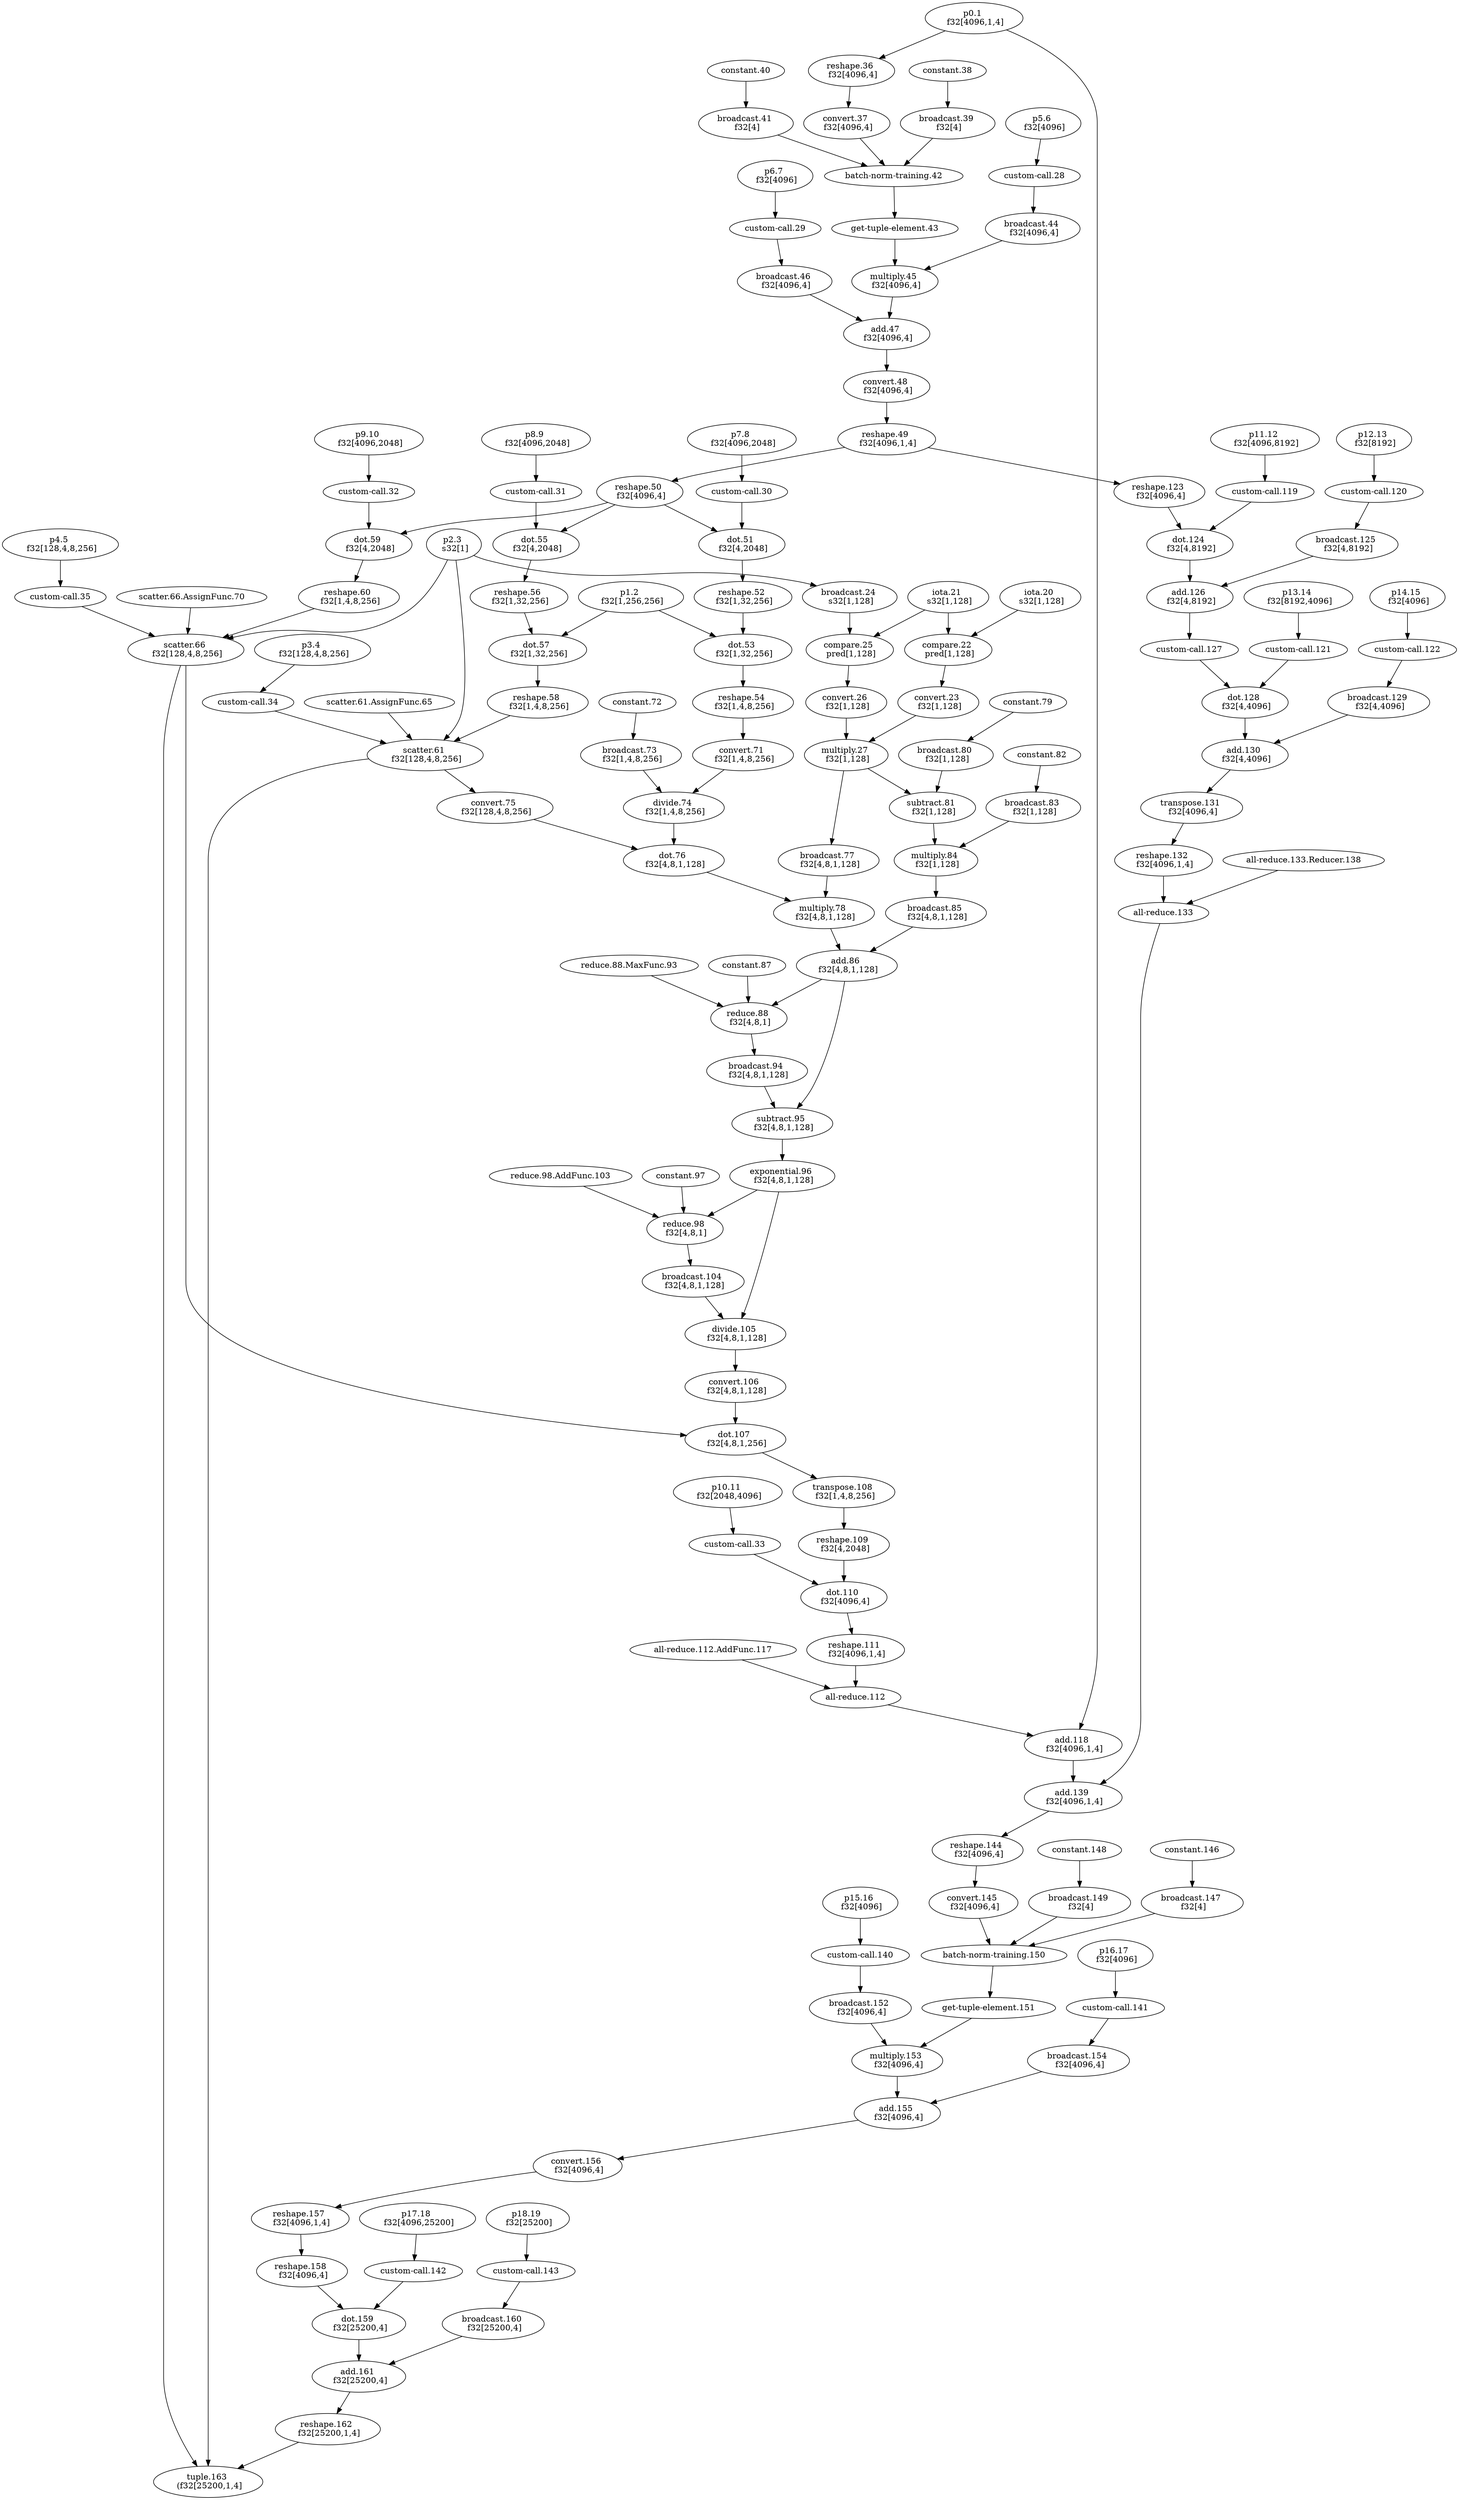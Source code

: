 digraph HloModule {
	"p17.18" [label="p17.18 \n f32[4096,25200]"];
	"p0.1" [label="p0.1 \n f32[4096,1,4]"];
	"reshape.36" [label="reshape.36 \n f32[4096,4]"];
	"convert.37" [label="convert.37 \n f32[4096,4]"];
	"broadcast.39" [label="broadcast.39 \n f32[4]"];
	"broadcast.41" [label="broadcast.41 \n f32[4]"];
	"p5.6" [label="p5.6 \n f32[4096]"];
	"broadcast.44" [label="broadcast.44 \n f32[4096,4]"];
	"multiply.45" [label="multiply.45 \n f32[4096,4]"];
	"p6.7" [label="p6.7 \n f32[4096]"];
	"broadcast.46" [label="broadcast.46 \n f32[4096,4]"];
	"add.47" [label="add.47 \n f32[4096,4]"];
	"convert.48" [label="convert.48 \n f32[4096,4]"];
	"reshape.49" [label="reshape.49 \n f32[4096,1,4]"];
	"reshape.123" [label="reshape.123 \n f32[4096,4]"];
	"p11.12" [label="p11.12 \n f32[4096,8192]"];
	"dot.124" [label="dot.124 \n f32[4,8192]"];
	"p12.13" [label="p12.13 \n f32[8192]"];
	"broadcast.125" [label="broadcast.125 \n f32[4,8192]"];
	"add.126" [label="add.126 \n f32[4,8192]"];
	"p13.14" [label="p13.14 \n f32[8192,4096]"];
	"dot.128" [label="dot.128 \n f32[4,4096]"];
	"p14.15" [label="p14.15 \n f32[4096]"];
	"broadcast.129" [label="broadcast.129 \n f32[4,4096]"];
	"add.130" [label="add.130 \n f32[4,4096]"];
	"transpose.131" [label="transpose.131 \n f32[4096,4]"];
	"reshape.132" [label="reshape.132 \n f32[4096,1,4]"];
	"p10.11" [label="p10.11 \n f32[2048,4096]"];
	"reshape.50" [label="reshape.50 \n f32[4096,4]"];
	"p7.8" [label="p7.8 \n f32[4096,2048]"];
	"dot.51" [label="dot.51 \n f32[4,2048]"];
	"reshape.52" [label="reshape.52 \n f32[1,32,256]"];
	"p1.2" [label="p1.2 \n f32[1,256,256]"];
	"dot.53" [label="dot.53 \n f32[1,32,256]"];
	"reshape.54" [label="reshape.54 \n f32[1,4,8,256]"];
	"convert.71" [label="convert.71 \n f32[1,4,8,256]"];
	"broadcast.73" [label="broadcast.73 \n f32[1,4,8,256]"];
	"divide.74" [label="divide.74 \n f32[1,4,8,256]"];
	"p3.4" [label="p3.4 \n f32[128,4,8,256]"];
	"p2.3" [label="p2.3 \n s32[1]"];
	"p8.9" [label="p8.9 \n f32[4096,2048]"];
	"dot.55" [label="dot.55 \n f32[4,2048]"];
	"reshape.56" [label="reshape.56 \n f32[1,32,256]"];
	"dot.57" [label="dot.57 \n f32[1,32,256]"];
	"reshape.58" [label="reshape.58 \n f32[1,4,8,256]"];
	"scatter.61" [label="scatter.61 \n f32[128,4,8,256]"];
	"convert.75" [label="convert.75 \n f32[128,4,8,256]"];
	"dot.76" [label="dot.76 \n f32[4,8,1,128]"];
	"iota.21" [label="iota.21 \n s32[1,128]"];
	"broadcast.24" [label="broadcast.24 \n s32[1,128]"];
	"compare.25" [label="compare.25 \n pred[1,128]"];
	"convert.26" [label="convert.26 \n f32[1,128]"];
	"iota.20" [label="iota.20 \n s32[1,128]"];
	"compare.22" [label="compare.22 \n pred[1,128]"];
	"convert.23" [label="convert.23 \n f32[1,128]"];
	"multiply.27" [label="multiply.27 \n f32[1,128]"];
	"broadcast.77" [label="broadcast.77 \n f32[4,8,1,128]"];
	"multiply.78" [label="multiply.78 \n f32[4,8,1,128]"];
	"broadcast.80" [label="broadcast.80 \n f32[1,128]"];
	"subtract.81" [label="subtract.81 \n f32[1,128]"];
	"broadcast.83" [label="broadcast.83 \n f32[1,128]"];
	"multiply.84" [label="multiply.84 \n f32[1,128]"];
	"broadcast.85" [label="broadcast.85 \n f32[4,8,1,128]"];
	"add.86" [label="add.86 \n f32[4,8,1,128]"];
	"reduce.88" [label="reduce.88 \n f32[4,8,1]"];
	"broadcast.94" [label="broadcast.94 \n f32[4,8,1,128]"];
	"subtract.95" [label="subtract.95 \n f32[4,8,1,128]"];
	"exponential.96" [label="exponential.96 \n f32[4,8,1,128]"];
	"reduce.98" [label="reduce.98 \n f32[4,8,1]"];
	"broadcast.104" [label="broadcast.104 \n f32[4,8,1,128]"];
	"divide.105" [label="divide.105 \n f32[4,8,1,128]"];
	"convert.106" [label="convert.106 \n f32[4,8,1,128]"];
	"p4.5" [label="p4.5 \n f32[128,4,8,256]"];
	"p9.10" [label="p9.10 \n f32[4096,2048]"];
	"dot.59" [label="dot.59 \n f32[4,2048]"];
	"reshape.60" [label="reshape.60 \n f32[1,4,8,256]"];
	"scatter.66" [label="scatter.66 \n f32[128,4,8,256]"];
	"dot.107" [label="dot.107 \n f32[4,8,1,256]"];
	"transpose.108" [label="transpose.108 \n f32[1,4,8,256]"];
	"reshape.109" [label="reshape.109 \n f32[4,2048]"];
	"dot.110" [label="dot.110 \n f32[4096,4]"];
	"reshape.111" [label="reshape.111 \n f32[4096,1,4]"];
	"add.118" [label="add.118 \n f32[4096,1,4]"];
	"add.139" [label="add.139 \n f32[4096,1,4]"];
	"reshape.144" [label="reshape.144 \n f32[4096,4]"];
	"convert.145" [label="convert.145 \n f32[4096,4]"];
	"broadcast.147" [label="broadcast.147 \n f32[4]"];
	"broadcast.149" [label="broadcast.149 \n f32[4]"];
	"p15.16" [label="p15.16 \n f32[4096]"];
	"broadcast.152" [label="broadcast.152 \n f32[4096,4]"];
	"multiply.153" [label="multiply.153 \n f32[4096,4]"];
	"p16.17" [label="p16.17 \n f32[4096]"];
	"broadcast.154" [label="broadcast.154 \n f32[4096,4]"];
	"add.155" [label="add.155 \n f32[4096,4]"];
	"convert.156" [label="convert.156 \n f32[4096,4]"];
	"reshape.157" [label="reshape.157 \n f32[4096,1,4]"];
	"reshape.158" [label="reshape.158 \n f32[4096,4]"];
	"dot.159" [label="dot.159 \n f32[25200,4]"];
	"p18.19" [label="p18.19 \n f32[25200]"];
	"broadcast.160" [label="broadcast.160 \n f32[25200,4]"];
	"add.161" [label="add.161 \n f32[25200,4]"];
	"reshape.162" [label="reshape.162 \n f32[25200,1,4]"];
	"tuple.163" [label="tuple.163 \n (f32[25200,1,4]"]; 
 	"p17.18" -> "custom-call.142";
	"p0.1" -> "reshape.36";
	"reshape.36" -> "convert.37";
	"constant.38" -> "broadcast.39";
	"constant.40" -> "broadcast.41";
	"convert.37" -> "batch-norm-training.42";
	"broadcast.39" -> "batch-norm-training.42";
	"broadcast.41" -> "batch-norm-training.42";
	"batch-norm-training.42" -> "get-tuple-element.43";
	"p5.6" -> "custom-call.28";
	"custom-call.28" -> "broadcast.44";
	"get-tuple-element.43" -> "multiply.45";
	"broadcast.44" -> "multiply.45";
	"p6.7" -> "custom-call.29";
	"custom-call.29" -> "broadcast.46";
	"multiply.45" -> "add.47";
	"broadcast.46" -> "add.47";
	"add.47" -> "convert.48";
	"convert.48" -> "reshape.49";
	"reshape.49" -> "reshape.123";
	"p11.12" -> "custom-call.119";
	"reshape.123" -> "dot.124";
	"custom-call.119" -> "dot.124";
	"p12.13" -> "custom-call.120";
	"custom-call.120" -> "broadcast.125";
	"dot.124" -> "add.126";
	"broadcast.125" -> "add.126";
	"add.126" -> "custom-call.127";
	"p13.14" -> "custom-call.121";
	"custom-call.127" -> "dot.128";
	"custom-call.121" -> "dot.128";
	"p14.15" -> "custom-call.122";
	"custom-call.122" -> "broadcast.129";
	"dot.128" -> "add.130";
	"broadcast.129" -> "add.130";
	"add.130" -> "transpose.131";
	"transpose.131" -> "reshape.132";
	"reshape.132" -> "all-reduce.133";
	"all-reduce.133.Reducer.138" -> "all-reduce.133";
	"p10.11" -> "custom-call.33";
	"reshape.49" -> "reshape.50";
	"p7.8" -> "custom-call.30";
	"reshape.50" -> "dot.51";
	"custom-call.30" -> "dot.51";
	"dot.51" -> "reshape.52";
	"reshape.52" -> "dot.53";
	"p1.2" -> "dot.53";
	"dot.53" -> "reshape.54";
	"reshape.54" -> "convert.71";
	"constant.72" -> "broadcast.73";
	"convert.71" -> "divide.74";
	"broadcast.73" -> "divide.74";
	"p3.4" -> "custom-call.34";
	"p8.9" -> "custom-call.31";
	"reshape.50" -> "dot.55";
	"custom-call.31" -> "dot.55";
	"dot.55" -> "reshape.56";
	"reshape.56" -> "dot.57";
	"p1.2" -> "dot.57";
	"dot.57" -> "reshape.58";
	"custom-call.34" -> "scatter.61";
	"p2.3" -> "scatter.61";
	"reshape.58" -> "scatter.61";
	"scatter.61.AssignFunc.65" -> "scatter.61";
	"scatter.61" -> "convert.75";
	"divide.74" -> "dot.76";
	"convert.75" -> "dot.76";
	"p2.3" -> "broadcast.24";
	"iota.21" -> "compare.25";
	"broadcast.24" -> "compare.25";
	"compare.25" -> "convert.26";
	"iota.20" -> "compare.22";
	"iota.21" -> "compare.22";
	"compare.22" -> "convert.23";
	"convert.26" -> "multiply.27";
	"convert.23" -> "multiply.27";
	"multiply.27" -> "broadcast.77";
	"dot.76" -> "multiply.78";
	"broadcast.77" -> "multiply.78";
	"constant.79" -> "broadcast.80";
	"broadcast.80" -> "subtract.81";
	"multiply.27" -> "subtract.81";
	"constant.82" -> "broadcast.83";
	"subtract.81" -> "multiply.84";
	"broadcast.83" -> "multiply.84";
	"multiply.84" -> "broadcast.85";
	"multiply.78" -> "add.86";
	"broadcast.85" -> "add.86";
	"add.86" -> "reduce.88";
	"constant.87" -> "reduce.88";
	"reduce.88.MaxFunc.93" -> "reduce.88";
	"reduce.88" -> "broadcast.94";
	"add.86" -> "subtract.95";
	"broadcast.94" -> "subtract.95";
	"subtract.95" -> "exponential.96";
	"exponential.96" -> "reduce.98";
	"constant.97" -> "reduce.98";
	"reduce.98.AddFunc.103" -> "reduce.98";
	"reduce.98" -> "broadcast.104";
	"exponential.96" -> "divide.105";
	"broadcast.104" -> "divide.105";
	"divide.105" -> "convert.106";
	"p4.5" -> "custom-call.35";
	"p9.10" -> "custom-call.32";
	"reshape.50" -> "dot.59";
	"custom-call.32" -> "dot.59";
	"dot.59" -> "reshape.60";
	"custom-call.35" -> "scatter.66";
	"p2.3" -> "scatter.66";
	"reshape.60" -> "scatter.66";
	"scatter.66.AssignFunc.70" -> "scatter.66";
	"convert.106" -> "dot.107";
	"scatter.66" -> "dot.107";
	"dot.107" -> "transpose.108";
	"transpose.108" -> "reshape.109";
	"custom-call.33" -> "dot.110";
	"reshape.109" -> "dot.110";
	"dot.110" -> "reshape.111";
	"reshape.111" -> "all-reduce.112";
	"all-reduce.112.AddFunc.117" -> "all-reduce.112";
	"all-reduce.112" -> "add.118";
	"p0.1" -> "add.118";
	"all-reduce.133" -> "add.139";
	"add.118" -> "add.139";
	"add.139" -> "reshape.144";
	"reshape.144" -> "convert.145";
	"constant.146" -> "broadcast.147";
	"constant.148" -> "broadcast.149";
	"convert.145" -> "batch-norm-training.150";
	"broadcast.147" -> "batch-norm-training.150";
	"broadcast.149" -> "batch-norm-training.150";
	"batch-norm-training.150" -> "get-tuple-element.151";
	"p15.16" -> "custom-call.140";
	"custom-call.140" -> "broadcast.152";
	"get-tuple-element.151" -> "multiply.153";
	"broadcast.152" -> "multiply.153";
	"p16.17" -> "custom-call.141";
	"custom-call.141" -> "broadcast.154";
	"multiply.153" -> "add.155";
	"broadcast.154" -> "add.155";
	"add.155" -> "convert.156";
	"convert.156" -> "reshape.157";
	"reshape.157" -> "reshape.158";
	"custom-call.142" -> "dot.159";
	"reshape.158" -> "dot.159";
	"p18.19" -> "custom-call.143";
	"custom-call.143" -> "broadcast.160";
	"dot.159" -> "add.161";
	"broadcast.160" -> "add.161";
	"add.161" -> "reshape.162";
	"reshape.162" -> "tuple.163";
	"scatter.61" -> "tuple.163";
	"scatter.66" -> "tuple.163";
}